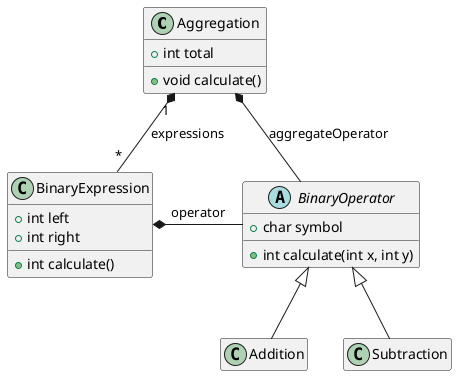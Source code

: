 @startuml

hide empty members

class Aggregation {
    + int total
    + void calculate()
}

class BinaryExpression {
    + int left
    + int right
    + int calculate()
}

abstract class BinaryOperator {
    + char symbol
    + int calculate(int x, int y)
}

class Addition {
}

class Subtraction {
}

Aggregation "1" *-- "*" BinaryExpression : expressions
Aggregation *-- BinaryOperator : aggregateOperator

BinaryExpression *- BinaryOperator : operator
Addition -up-|> BinaryOperator
Subtraction -up-|> BinaryOperator

@enduml